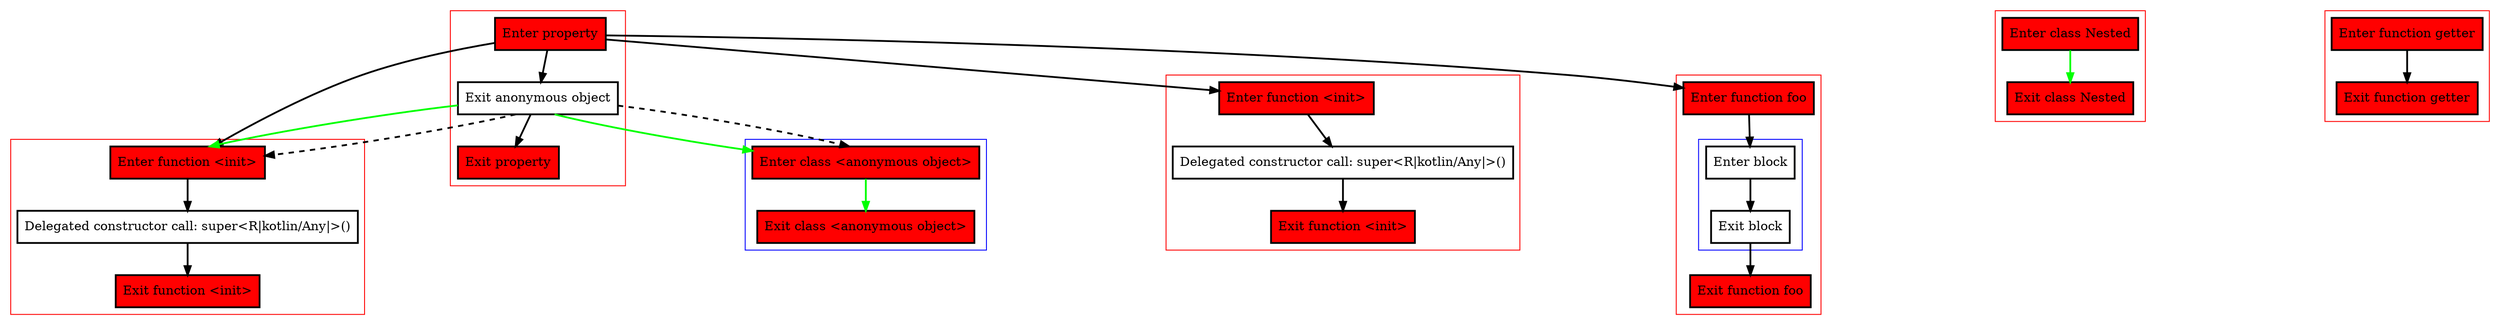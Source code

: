 digraph innerClassInAnonymousObject_kt {
    graph [nodesep=3]
    node [shape=box penwidth=2]
    edge [penwidth=2]

    subgraph cluster_0 {
        color=red
        0 [label="Enter function <init>" style="filled" fillcolor=red];
        1 [label="Delegated constructor call: super<R|kotlin/Any|>()"];
        2 [label="Exit function <init>" style="filled" fillcolor=red];
    }
    0 -> {1};
    1 -> {2};

    subgraph cluster_1 {
        color=red
        3 [label="Enter class Nested" style="filled" fillcolor=red];
        4 [label="Exit class Nested" style="filled" fillcolor=red];
    }
    3 -> {4} [color=green];

    subgraph cluster_2 {
        color=red
        5 [label="Enter function <init>" style="filled" fillcolor=red];
        6 [label="Delegated constructor call: super<R|kotlin/Any|>()"];
        7 [label="Exit function <init>" style="filled" fillcolor=red];
    }
    5 -> {6};
    6 -> {7};

    subgraph cluster_3 {
        color=red
        8 [label="Enter function foo" style="filled" fillcolor=red];
        subgraph cluster_4 {
            color=blue
            9 [label="Enter block"];
            10 [label="Exit block"];
        }
        11 [label="Exit function foo" style="filled" fillcolor=red];
    }
    8 -> {9};
    9 -> {10};
    10 -> {11};

    subgraph cluster_5 {
        color=red
        14 [label="Enter function getter" style="filled" fillcolor=red];
        15 [label="Exit function getter" style="filled" fillcolor=red];
    }
    14 -> {15};

    subgraph cluster_6 {
        color=red
        16 [label="Enter property" style="filled" fillcolor=red];
        17 [label="Exit anonymous object"];
        18 [label="Exit property" style="filled" fillcolor=red];
    }
    subgraph cluster_7 {
        color=blue
        12 [label="Enter class <anonymous object>" style="filled" fillcolor=red];
        13 [label="Exit class <anonymous object>" style="filled" fillcolor=red];
    }
    16 -> {0 5 8 17};
    17 -> {18};
    17 -> {0 12} [color=green];
    17 -> {0 12} [style=dashed];
    12 -> {13} [color=green];

}

